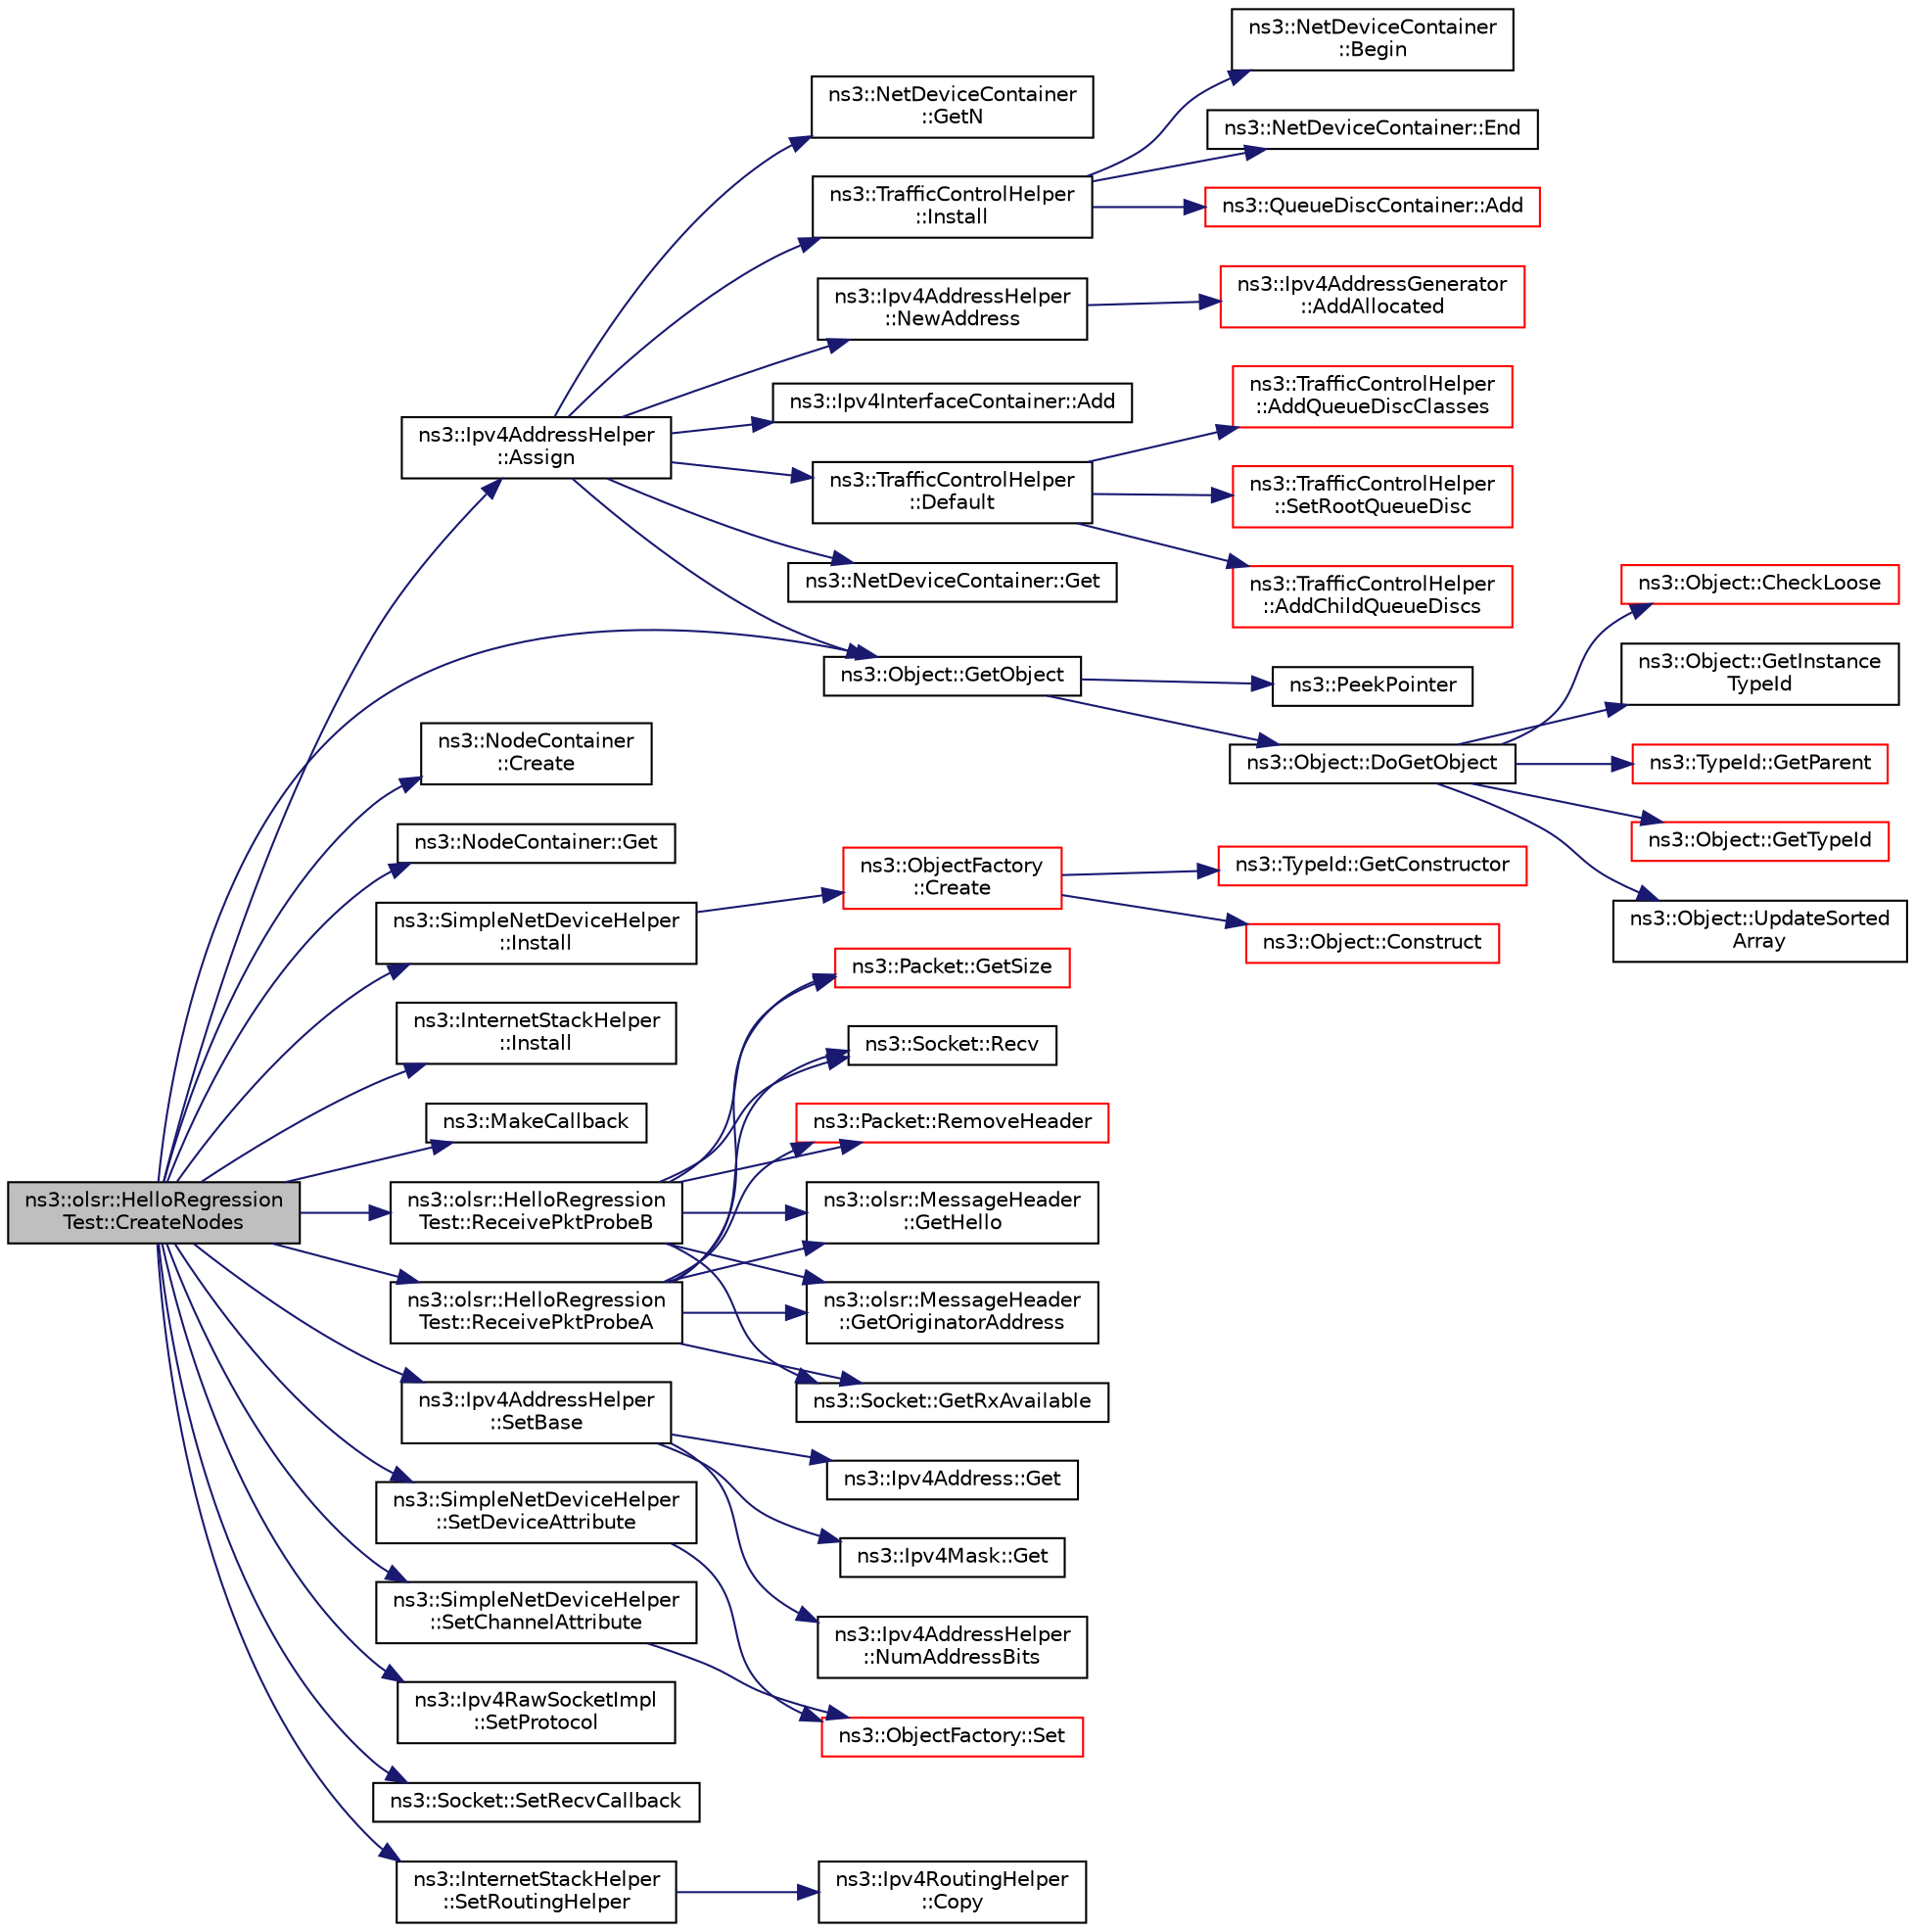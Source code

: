 digraph "ns3::olsr::HelloRegressionTest::CreateNodes"
{
 // LATEX_PDF_SIZE
  edge [fontname="Helvetica",fontsize="10",labelfontname="Helvetica",labelfontsize="10"];
  node [fontname="Helvetica",fontsize="10",shape=record];
  rankdir="LR";
  Node1 [label="ns3::olsr::HelloRegression\lTest::CreateNodes",height=0.2,width=0.4,color="black", fillcolor="grey75", style="filled", fontcolor="black",tooltip="Create & configure test network."];
  Node1 -> Node2 [color="midnightblue",fontsize="10",style="solid",fontname="Helvetica"];
  Node2 [label="ns3::Ipv4AddressHelper\l::Assign",height=0.2,width=0.4,color="black", fillcolor="white", style="filled",URL="$classns3_1_1_ipv4_address_helper.html#af8e7f4a1a7e74c00014a1eac445a27af",tooltip="Assign IP addresses to the net devices specified in the container based on the current network prefix..."];
  Node2 -> Node3 [color="midnightblue",fontsize="10",style="solid",fontname="Helvetica"];
  Node3 [label="ns3::Ipv4InterfaceContainer::Add",height=0.2,width=0.4,color="black", fillcolor="white", style="filled",URL="$classns3_1_1_ipv4_interface_container.html#ae5e7881307c8d49c7606669ded6ac3d6",tooltip="Concatenate the entries in the other container with ours."];
  Node2 -> Node4 [color="midnightblue",fontsize="10",style="solid",fontname="Helvetica"];
  Node4 [label="ns3::TrafficControlHelper\l::Default",height=0.2,width=0.4,color="black", fillcolor="white", style="filled",URL="$classns3_1_1_traffic_control_helper.html#aaba7ae3ed1e75c5185e1787dc14a4e7e",tooltip=" "];
  Node4 -> Node5 [color="midnightblue",fontsize="10",style="solid",fontname="Helvetica"];
  Node5 [label="ns3::TrafficControlHelper\l::AddChildQueueDiscs",height=0.2,width=0.4,color="red", fillcolor="white", style="filled",URL="$classns3_1_1_traffic_control_helper.html#afffb87f2fcd02e1b42a4e073f9b90fc3",tooltip="Helper function used to attach a child queue disc (of the given type and with the given attributes) t..."];
  Node4 -> Node8 [color="midnightblue",fontsize="10",style="solid",fontname="Helvetica"];
  Node8 [label="ns3::TrafficControlHelper\l::AddQueueDiscClasses",height=0.2,width=0.4,color="red", fillcolor="white", style="filled",URL="$classns3_1_1_traffic_control_helper.html#ab7a17fe5077946861af5365d6c221c33",tooltip="Helper function used to add the given number of queue disc classes (of the given type and with the gi..."];
  Node4 -> Node10 [color="midnightblue",fontsize="10",style="solid",fontname="Helvetica"];
  Node10 [label="ns3::TrafficControlHelper\l::SetRootQueueDisc",height=0.2,width=0.4,color="red", fillcolor="white", style="filled",URL="$classns3_1_1_traffic_control_helper.html#a2f79cb734ce27742d37c381700cbb7ba",tooltip="Helper function used to set a root queue disc of the given type and with the given attributes."];
  Node2 -> Node12 [color="midnightblue",fontsize="10",style="solid",fontname="Helvetica"];
  Node12 [label="ns3::NetDeviceContainer::Get",height=0.2,width=0.4,color="black", fillcolor="white", style="filled",URL="$classns3_1_1_net_device_container.html#ae114b3a9fc193fee40c07e4a4207aef4",tooltip="Get the Ptr<NetDevice> stored in this container at a given index."];
  Node2 -> Node13 [color="midnightblue",fontsize="10",style="solid",fontname="Helvetica"];
  Node13 [label="ns3::NetDeviceContainer\l::GetN",height=0.2,width=0.4,color="black", fillcolor="white", style="filled",URL="$classns3_1_1_net_device_container.html#a44e6db6a23ab528c0a467e32a4046413",tooltip="Get the number of Ptr<NetDevice> stored in this container."];
  Node2 -> Node14 [color="midnightblue",fontsize="10",style="solid",fontname="Helvetica"];
  Node14 [label="ns3::Object::GetObject",height=0.2,width=0.4,color="black", fillcolor="white", style="filled",URL="$classns3_1_1_object.html#ad21f5401ff705cd29c37f931ea3afc18",tooltip="Get a pointer to the requested aggregated Object."];
  Node14 -> Node15 [color="midnightblue",fontsize="10",style="solid",fontname="Helvetica"];
  Node15 [label="ns3::Object::DoGetObject",height=0.2,width=0.4,color="black", fillcolor="white", style="filled",URL="$classns3_1_1_object.html#a7c009975f7c0994cb47a69f713745e0a",tooltip="Find an Object of TypeId tid in the aggregates of this Object."];
  Node15 -> Node16 [color="midnightblue",fontsize="10",style="solid",fontname="Helvetica"];
  Node16 [label="ns3::Object::CheckLoose",height=0.2,width=0.4,color="red", fillcolor="white", style="filled",URL="$classns3_1_1_object.html#a33b1d1c52665f27a2fd4857aef5618f2",tooltip="Check if any aggregated Objects have non-zero reference counts."];
  Node15 -> Node18 [color="midnightblue",fontsize="10",style="solid",fontname="Helvetica"];
  Node18 [label="ns3::Object::GetInstance\lTypeId",height=0.2,width=0.4,color="black", fillcolor="white", style="filled",URL="$classns3_1_1_object.html#a9a0bc0211cfab9842e1046b5c5810e5a",tooltip="Get the most derived TypeId for this Object."];
  Node15 -> Node19 [color="midnightblue",fontsize="10",style="solid",fontname="Helvetica"];
  Node19 [label="ns3::TypeId::GetParent",height=0.2,width=0.4,color="red", fillcolor="white", style="filled",URL="$classns3_1_1_type_id.html#ab84f81aee52154af39a8668b59c89d63",tooltip="Get the parent of this TypeId."];
  Node15 -> Node24 [color="midnightblue",fontsize="10",style="solid",fontname="Helvetica"];
  Node24 [label="ns3::Object::GetTypeId",height=0.2,width=0.4,color="red", fillcolor="white", style="filled",URL="$classns3_1_1_object.html#a1d040243983ab74ec923bde26d7cb7e7",tooltip="Register this type."];
  Node15 -> Node28 [color="midnightblue",fontsize="10",style="solid",fontname="Helvetica"];
  Node28 [label="ns3::Object::UpdateSorted\lArray",height=0.2,width=0.4,color="black", fillcolor="white", style="filled",URL="$classns3_1_1_object.html#ade62655b9680ca5ebf5af7e0fda7a21f",tooltip="Keep the list of aggregates in most-recently-used order."];
  Node14 -> Node29 [color="midnightblue",fontsize="10",style="solid",fontname="Helvetica"];
  Node29 [label="ns3::PeekPointer",height=0.2,width=0.4,color="black", fillcolor="white", style="filled",URL="$namespacens3.html#af2a7557fe9afdd98d8f6f8f6e412cf5a",tooltip=" "];
  Node2 -> Node30 [color="midnightblue",fontsize="10",style="solid",fontname="Helvetica"];
  Node30 [label="ns3::TrafficControlHelper\l::Install",height=0.2,width=0.4,color="black", fillcolor="white", style="filled",URL="$classns3_1_1_traffic_control_helper.html#a0aa6a8e2fbb1c196589e16f48c99f0b9",tooltip=" "];
  Node30 -> Node31 [color="midnightblue",fontsize="10",style="solid",fontname="Helvetica"];
  Node31 [label="ns3::QueueDiscContainer::Add",height=0.2,width=0.4,color="red", fillcolor="white", style="filled",URL="$classns3_1_1_queue_disc_container.html#a0520ac277a87beaeda5608dd8bfd37a4",tooltip="Append the contents of another QueueDiscContainer to the end of this container."];
  Node30 -> Node34 [color="midnightblue",fontsize="10",style="solid",fontname="Helvetica"];
  Node34 [label="ns3::NetDeviceContainer\l::Begin",height=0.2,width=0.4,color="black", fillcolor="white", style="filled",URL="$classns3_1_1_net_device_container.html#a4ddc336af319061f5b61c515f0453242",tooltip="Get an iterator which refers to the first NetDevice in the container."];
  Node30 -> Node35 [color="midnightblue",fontsize="10",style="solid",fontname="Helvetica"];
  Node35 [label="ns3::NetDeviceContainer::End",height=0.2,width=0.4,color="black", fillcolor="white", style="filled",URL="$classns3_1_1_net_device_container.html#a436d9df206570861f96c3f278eaccb92",tooltip="Get an iterator which indicates past-the-last NetDevice in the container."];
  Node2 -> Node36 [color="midnightblue",fontsize="10",style="solid",fontname="Helvetica"];
  Node36 [label="ns3::Ipv4AddressHelper\l::NewAddress",height=0.2,width=0.4,color="black", fillcolor="white", style="filled",URL="$classns3_1_1_ipv4_address_helper.html#a9d6bc3cd8def204f9c253fce666b2edd",tooltip="Increment the IP address counter used to allocate IP addresses."];
  Node36 -> Node37 [color="midnightblue",fontsize="10",style="solid",fontname="Helvetica"];
  Node37 [label="ns3::Ipv4AddressGenerator\l::AddAllocated",height=0.2,width=0.4,color="red", fillcolor="white", style="filled",URL="$classns3_1_1_ipv4_address_generator.html#aaf2a4f76afaf064183151f874019e2d6",tooltip="Add the Ipv4Address to the list of IPv4 entries."];
  Node1 -> Node39 [color="midnightblue",fontsize="10",style="solid",fontname="Helvetica"];
  Node39 [label="ns3::NodeContainer\l::Create",height=0.2,width=0.4,color="black", fillcolor="white", style="filled",URL="$classns3_1_1_node_container.html#a787f059e2813e8b951cc6914d11dfe69",tooltip="Create n nodes and append pointers to them to the end of this NodeContainer."];
  Node1 -> Node40 [color="midnightblue",fontsize="10",style="solid",fontname="Helvetica"];
  Node40 [label="ns3::NodeContainer::Get",height=0.2,width=0.4,color="black", fillcolor="white", style="filled",URL="$classns3_1_1_node_container.html#aff885e5a6b02ca4a27f5725de647d96e",tooltip="Get the Ptr<Node> stored in this container at a given index."];
  Node1 -> Node14 [color="midnightblue",fontsize="10",style="solid",fontname="Helvetica"];
  Node1 -> Node41 [color="midnightblue",fontsize="10",style="solid",fontname="Helvetica"];
  Node41 [label="ns3::SimpleNetDeviceHelper\l::Install",height=0.2,width=0.4,color="black", fillcolor="white", style="filled",URL="$classns3_1_1_simple_net_device_helper.html#adb47953df754f4b9877f616aea5860c9",tooltip="This method creates an ns3::SimpleChannel with the attributes configured by SimpleNetDeviceHelper::Se..."];
  Node41 -> Node42 [color="midnightblue",fontsize="10",style="solid",fontname="Helvetica"];
  Node42 [label="ns3::ObjectFactory\l::Create",height=0.2,width=0.4,color="red", fillcolor="white", style="filled",URL="$classns3_1_1_object_factory.html#a52eda277f4aaab54266134ba48102ad7",tooltip="Create an Object instance of the configured TypeId."];
  Node42 -> Node43 [color="midnightblue",fontsize="10",style="solid",fontname="Helvetica"];
  Node43 [label="ns3::Object::Construct",height=0.2,width=0.4,color="red", fillcolor="white", style="filled",URL="$classns3_1_1_object.html#a636e8411dc5228771f45c9b805d348fa",tooltip="Initialize all member variables registered as Attributes of this TypeId."];
  Node42 -> Node59 [color="midnightblue",fontsize="10",style="solid",fontname="Helvetica"];
  Node59 [label="ns3::TypeId::GetConstructor",height=0.2,width=0.4,color="red", fillcolor="white", style="filled",URL="$classns3_1_1_type_id.html#a66b2628edf921fc88945ec8a8f3a1683",tooltip="Get the constructor callback."];
  Node1 -> Node63 [color="midnightblue",fontsize="10",style="solid",fontname="Helvetica"];
  Node63 [label="ns3::InternetStackHelper\l::Install",height=0.2,width=0.4,color="black", fillcolor="white", style="filled",URL="$classns3_1_1_internet_stack_helper.html#a10e8d697dcd9153f1da11695cd08e713",tooltip="Aggregate implementations of the ns3::Ipv4, ns3::Ipv6, ns3::Udp, and ns3::Tcp classes onto the provid..."];
  Node1 -> Node64 [color="midnightblue",fontsize="10",style="solid",fontname="Helvetica"];
  Node64 [label="ns3::MakeCallback",height=0.2,width=0.4,color="black", fillcolor="white", style="filled",URL="$namespacens3.html#af1dde3c04374147fca0cfe3b0766d664",tooltip="Build Callbacks for class method members which take varying numbers of arguments and potentially retu..."];
  Node1 -> Node65 [color="midnightblue",fontsize="10",style="solid",fontname="Helvetica"];
  Node65 [label="ns3::olsr::HelloRegression\lTest::ReceivePktProbeA",height=0.2,width=0.4,color="black", fillcolor="white", style="filled",URL="$classns3_1_1olsr_1_1_hello_regression_test.html#a054ed2a66a9d8a840b9e0950808035d5",tooltip="Receive raw data on node A."];
  Node65 -> Node66 [color="midnightblue",fontsize="10",style="solid",fontname="Helvetica"];
  Node66 [label="ns3::olsr::MessageHeader\l::GetHello",height=0.2,width=0.4,color="black", fillcolor="white", style="filled",URL="$classns3_1_1olsr_1_1_message_header.html#a2790f1e5dacd87e358cf9ee9e8725dc5",tooltip="Set the message type to HELLO and return the message content."];
  Node65 -> Node67 [color="midnightblue",fontsize="10",style="solid",fontname="Helvetica"];
  Node67 [label="ns3::olsr::MessageHeader\l::GetOriginatorAddress",height=0.2,width=0.4,color="black", fillcolor="white", style="filled",URL="$classns3_1_1olsr_1_1_message_header.html#a148669751ce11ab7bd3deb27ee2420c2",tooltip="Get the originator address."];
  Node65 -> Node68 [color="midnightblue",fontsize="10",style="solid",fontname="Helvetica"];
  Node68 [label="ns3::Socket::GetRxAvailable",height=0.2,width=0.4,color="black", fillcolor="white", style="filled",URL="$classns3_1_1_socket.html#ad35d8931e53ae0754ee864acb1cecd0e",tooltip="Return number of bytes which can be returned from one or multiple calls to Recv."];
  Node65 -> Node69 [color="midnightblue",fontsize="10",style="solid",fontname="Helvetica"];
  Node69 [label="ns3::Packet::GetSize",height=0.2,width=0.4,color="red", fillcolor="white", style="filled",URL="$classns3_1_1_packet.html#afff7cb1ff518ee6dc0d424e10a5ad6ec",tooltip="Returns the the size in bytes of the packet (including the zero-filled initial payload)."];
  Node65 -> Node71 [color="midnightblue",fontsize="10",style="solid",fontname="Helvetica"];
  Node71 [label="ns3::Socket::Recv",height=0.2,width=0.4,color="black", fillcolor="white", style="filled",URL="$classns3_1_1_socket.html#a8949b1f844aae563446f2f4c5be8827a",tooltip="Read data from the socket."];
  Node65 -> Node72 [color="midnightblue",fontsize="10",style="solid",fontname="Helvetica"];
  Node72 [label="ns3::Packet::RemoveHeader",height=0.2,width=0.4,color="red", fillcolor="white", style="filled",URL="$classns3_1_1_packet.html#a0961eccf975d75f902d40956c93ba63e",tooltip="Deserialize and remove the header from the internal buffer."];
  Node1 -> Node87 [color="midnightblue",fontsize="10",style="solid",fontname="Helvetica"];
  Node87 [label="ns3::olsr::HelloRegression\lTest::ReceivePktProbeB",height=0.2,width=0.4,color="black", fillcolor="white", style="filled",URL="$classns3_1_1olsr_1_1_hello_regression_test.html#accc7c74bb7e64c7f15788aa23ba6e52a",tooltip="Receive raw data on node B."];
  Node87 -> Node66 [color="midnightblue",fontsize="10",style="solid",fontname="Helvetica"];
  Node87 -> Node67 [color="midnightblue",fontsize="10",style="solid",fontname="Helvetica"];
  Node87 -> Node68 [color="midnightblue",fontsize="10",style="solid",fontname="Helvetica"];
  Node87 -> Node69 [color="midnightblue",fontsize="10",style="solid",fontname="Helvetica"];
  Node87 -> Node71 [color="midnightblue",fontsize="10",style="solid",fontname="Helvetica"];
  Node87 -> Node72 [color="midnightblue",fontsize="10",style="solid",fontname="Helvetica"];
  Node1 -> Node88 [color="midnightblue",fontsize="10",style="solid",fontname="Helvetica"];
  Node88 [label="ns3::Ipv4AddressHelper\l::SetBase",height=0.2,width=0.4,color="black", fillcolor="white", style="filled",URL="$classns3_1_1_ipv4_address_helper.html#acf7b16dd25bac67e00f5e25f90a9a035",tooltip="Set the base network number, network mask and base address."];
  Node88 -> Node89 [color="midnightblue",fontsize="10",style="solid",fontname="Helvetica"];
  Node89 [label="ns3::Ipv4Address::Get",height=0.2,width=0.4,color="black", fillcolor="white", style="filled",URL="$classns3_1_1_ipv4_address.html#a154da9b1ff6eb451dc4840613fe43e73",tooltip="Get the host-order 32-bit IP address."];
  Node88 -> Node90 [color="midnightblue",fontsize="10",style="solid",fontname="Helvetica"];
  Node90 [label="ns3::Ipv4Mask::Get",height=0.2,width=0.4,color="black", fillcolor="white", style="filled",URL="$classns3_1_1_ipv4_mask.html#af0e131a08c4b0c983e92568fd4b23712",tooltip="Get the host-order 32-bit IP mask."];
  Node88 -> Node91 [color="midnightblue",fontsize="10",style="solid",fontname="Helvetica"];
  Node91 [label="ns3::Ipv4AddressHelper\l::NumAddressBits",height=0.2,width=0.4,color="black", fillcolor="white", style="filled",URL="$classns3_1_1_ipv4_address_helper.html#ae3d79b690cafb2540558fb9799597d86",tooltip="Returns the number of address bits (hostpart) for a given netmask."];
  Node1 -> Node92 [color="midnightblue",fontsize="10",style="solid",fontname="Helvetica"];
  Node92 [label="ns3::SimpleNetDeviceHelper\l::SetChannelAttribute",height=0.2,width=0.4,color="black", fillcolor="white", style="filled",URL="$classns3_1_1_simple_net_device_helper.html#a33f9c79d2dc1dab844030c7e85b7babd",tooltip=" "];
  Node92 -> Node93 [color="midnightblue",fontsize="10",style="solid",fontname="Helvetica"];
  Node93 [label="ns3::ObjectFactory::Set",height=0.2,width=0.4,color="red", fillcolor="white", style="filled",URL="$classns3_1_1_object_factory.html#a3c9d5ed564f08ab4427e113bcc48e1d4",tooltip="Set an attribute to be set during construction."];
  Node1 -> Node99 [color="midnightblue",fontsize="10",style="solid",fontname="Helvetica"];
  Node99 [label="ns3::SimpleNetDeviceHelper\l::SetDeviceAttribute",height=0.2,width=0.4,color="black", fillcolor="white", style="filled",URL="$classns3_1_1_simple_net_device_helper.html#a694a89c1d187f3f54b247821d6200ee2",tooltip=" "];
  Node99 -> Node93 [color="midnightblue",fontsize="10",style="solid",fontname="Helvetica"];
  Node1 -> Node100 [color="midnightblue",fontsize="10",style="solid",fontname="Helvetica"];
  Node100 [label="ns3::Ipv4RawSocketImpl\l::SetProtocol",height=0.2,width=0.4,color="black", fillcolor="white", style="filled",URL="$classns3_1_1_ipv4_raw_socket_impl.html#a7c5a00ba94fee5acefd972c71517062b",tooltip="Set protocol field."];
  Node1 -> Node101 [color="midnightblue",fontsize="10",style="solid",fontname="Helvetica"];
  Node101 [label="ns3::Socket::SetRecvCallback",height=0.2,width=0.4,color="black", fillcolor="white", style="filled",URL="$classns3_1_1_socket.html#a243f7835ef1a85f9270fd3577e3a40da",tooltip="Notify application when new data is available to be read."];
  Node1 -> Node102 [color="midnightblue",fontsize="10",style="solid",fontname="Helvetica"];
  Node102 [label="ns3::InternetStackHelper\l::SetRoutingHelper",height=0.2,width=0.4,color="black", fillcolor="white", style="filled",URL="$classns3_1_1_internet_stack_helper.html#a3e382c02df022dec79952a7eca8cd5ba",tooltip=" "];
  Node102 -> Node103 [color="midnightblue",fontsize="10",style="solid",fontname="Helvetica"];
  Node103 [label="ns3::Ipv4RoutingHelper\l::Copy",height=0.2,width=0.4,color="black", fillcolor="white", style="filled",URL="$classns3_1_1_ipv4_routing_helper.html#acf569a0ecf95d5b5186456f368eaa465",tooltip="virtual constructor"];
}
